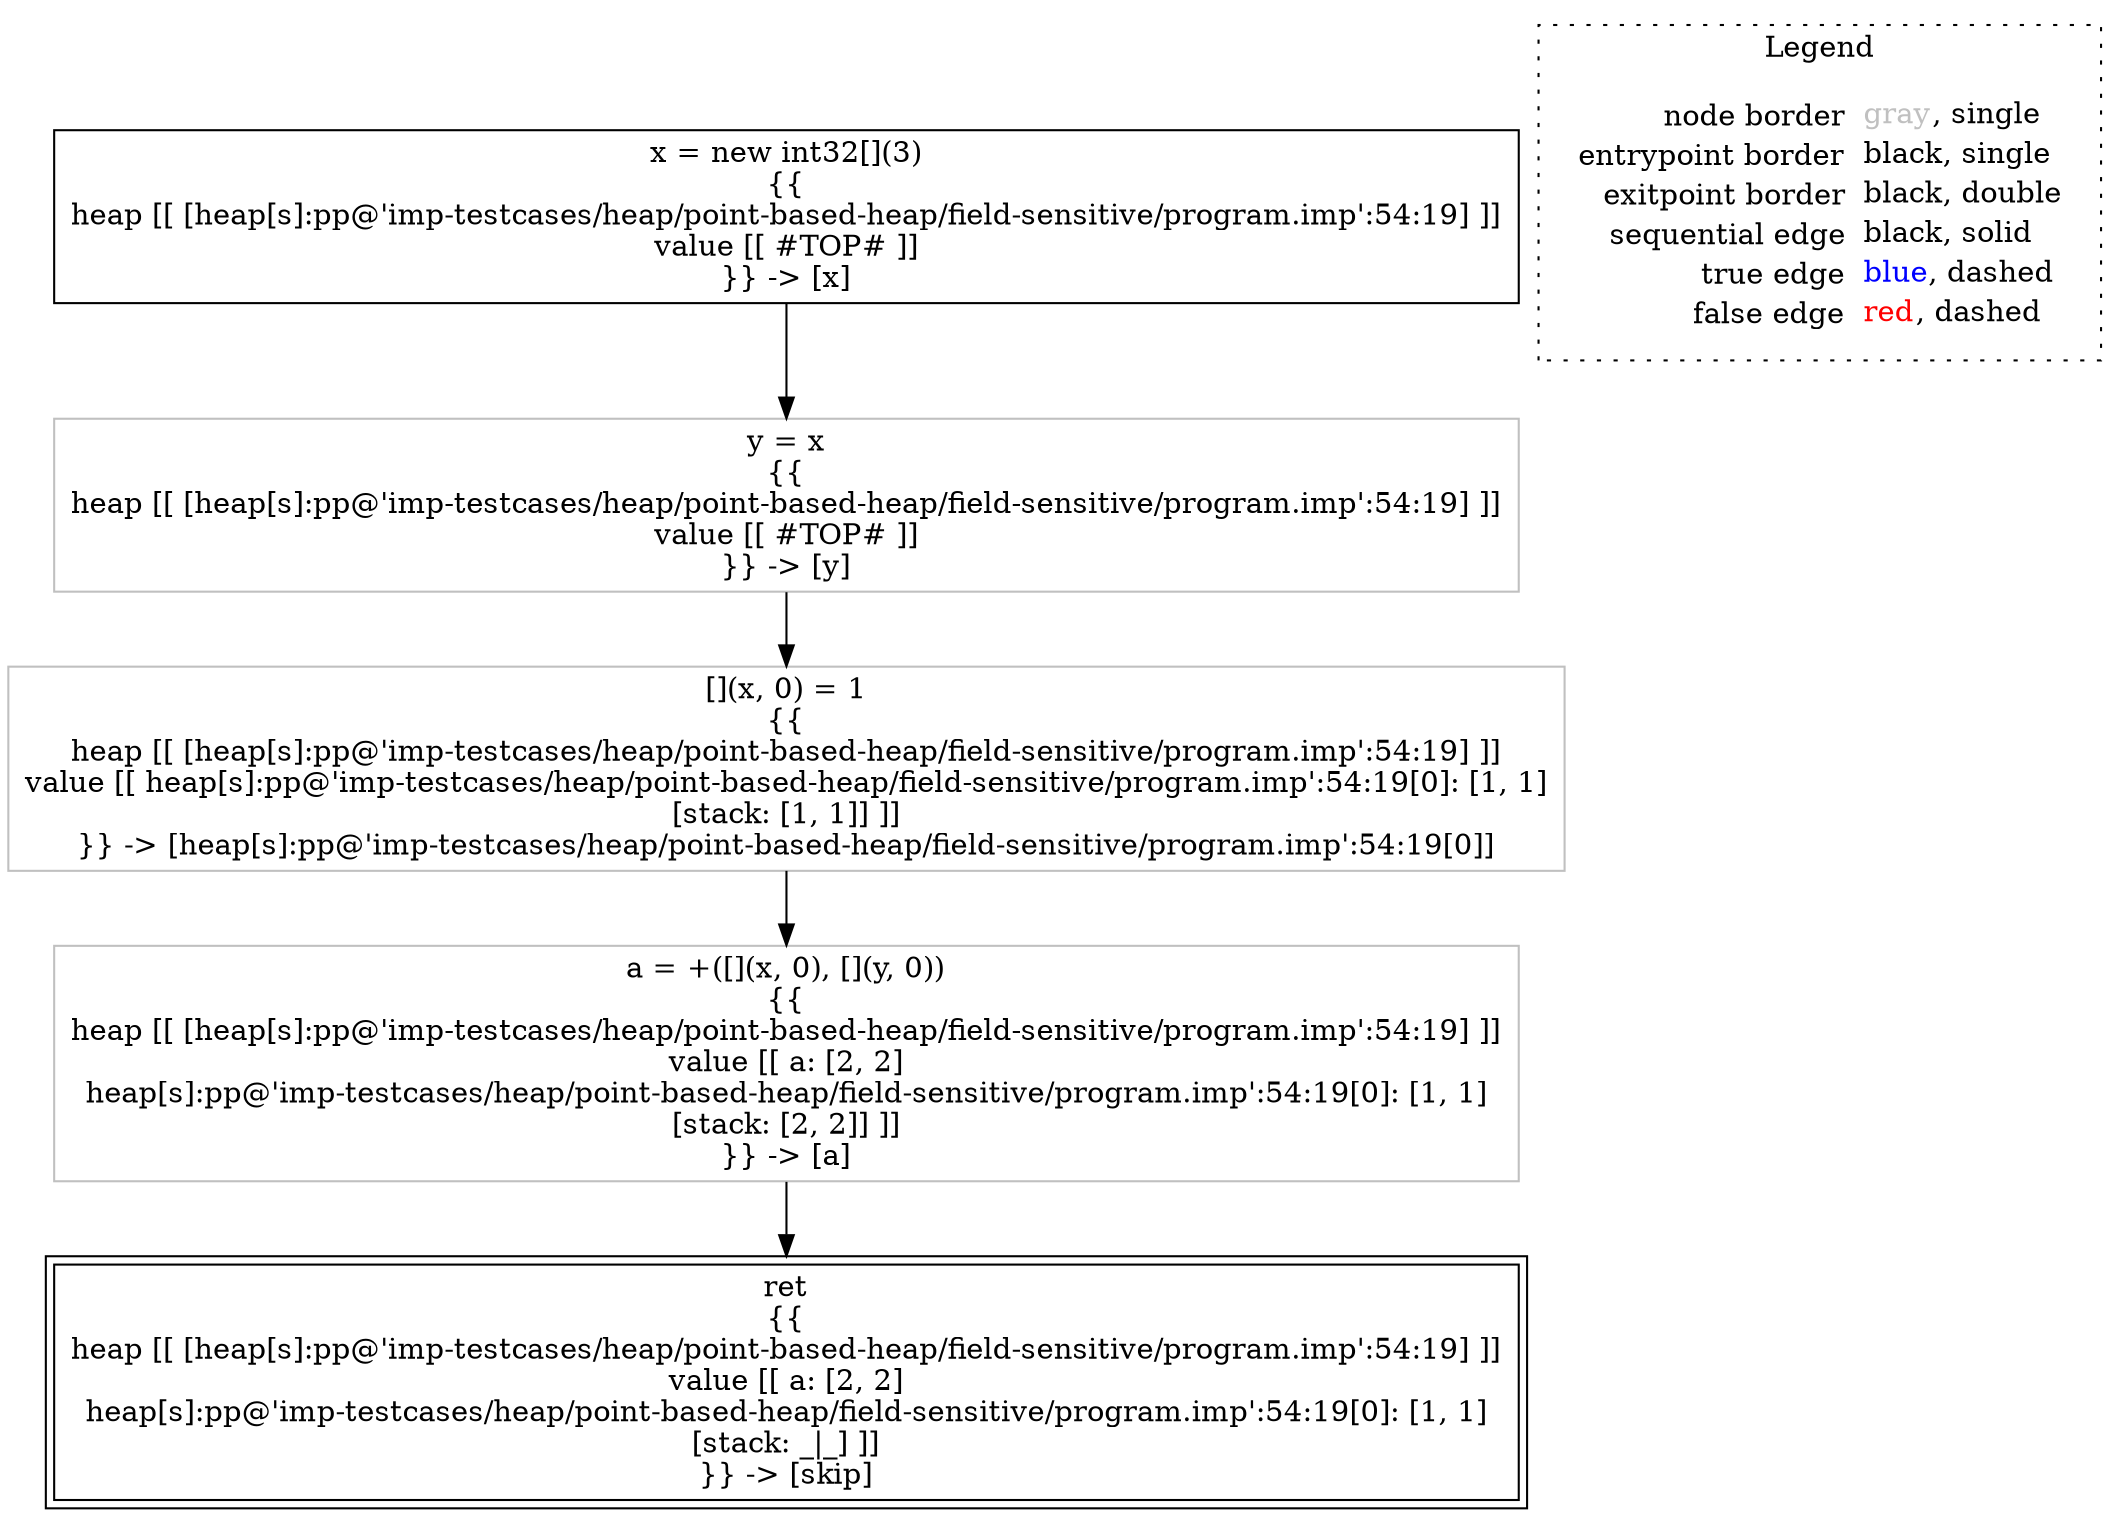 digraph {
	"node0" [shape="rect",color="black",label=<x = new int32[](3)<BR/>{{<BR/>heap [[ [heap[s]:pp@'imp-testcases/heap/point-based-heap/field-sensitive/program.imp':54:19] ]]<BR/>value [[ #TOP# ]]<BR/>}} -&gt; [x]>];
	"node1" [shape="rect",color="gray",label=<y = x<BR/>{{<BR/>heap [[ [heap[s]:pp@'imp-testcases/heap/point-based-heap/field-sensitive/program.imp':54:19] ]]<BR/>value [[ #TOP# ]]<BR/>}} -&gt; [y]>];
	"node2" [shape="rect",color="black",peripheries="2",label=<ret<BR/>{{<BR/>heap [[ [heap[s]:pp@'imp-testcases/heap/point-based-heap/field-sensitive/program.imp':54:19] ]]<BR/>value [[ a: [2, 2]<BR/>heap[s]:pp@'imp-testcases/heap/point-based-heap/field-sensitive/program.imp':54:19[0]: [1, 1]<BR/>[stack: _|_] ]]<BR/>}} -&gt; [skip]>];
	"node3" [shape="rect",color="gray",label=<a = +([](x, 0), [](y, 0))<BR/>{{<BR/>heap [[ [heap[s]:pp@'imp-testcases/heap/point-based-heap/field-sensitive/program.imp':54:19] ]]<BR/>value [[ a: [2, 2]<BR/>heap[s]:pp@'imp-testcases/heap/point-based-heap/field-sensitive/program.imp':54:19[0]: [1, 1]<BR/>[stack: [2, 2]] ]]<BR/>}} -&gt; [a]>];
	"node4" [shape="rect",color="gray",label=<[](x, 0) = 1<BR/>{{<BR/>heap [[ [heap[s]:pp@'imp-testcases/heap/point-based-heap/field-sensitive/program.imp':54:19] ]]<BR/>value [[ heap[s]:pp@'imp-testcases/heap/point-based-heap/field-sensitive/program.imp':54:19[0]: [1, 1]<BR/>[stack: [1, 1]] ]]<BR/>}} -&gt; [heap[s]:pp@'imp-testcases/heap/point-based-heap/field-sensitive/program.imp':54:19[0]]>];
	"node0" -> "node1" [color="black"];
	"node1" -> "node4" [color="black"];
	"node3" -> "node2" [color="black"];
	"node4" -> "node3" [color="black"];
subgraph cluster_legend {
	label="Legend";
	style=dotted;
	node [shape=plaintext];
	"legend" [label=<<table border="0" cellpadding="2" cellspacing="0" cellborder="0"><tr><td align="right">node border&nbsp;</td><td align="left"><font color="gray">gray</font>, single</td></tr><tr><td align="right">entrypoint border&nbsp;</td><td align="left"><font color="black">black</font>, single</td></tr><tr><td align="right">exitpoint border&nbsp;</td><td align="left"><font color="black">black</font>, double</td></tr><tr><td align="right">sequential edge&nbsp;</td><td align="left"><font color="black">black</font>, solid</td></tr><tr><td align="right">true edge&nbsp;</td><td align="left"><font color="blue">blue</font>, dashed</td></tr><tr><td align="right">false edge&nbsp;</td><td align="left"><font color="red">red</font>, dashed</td></tr></table>>];
}

}
